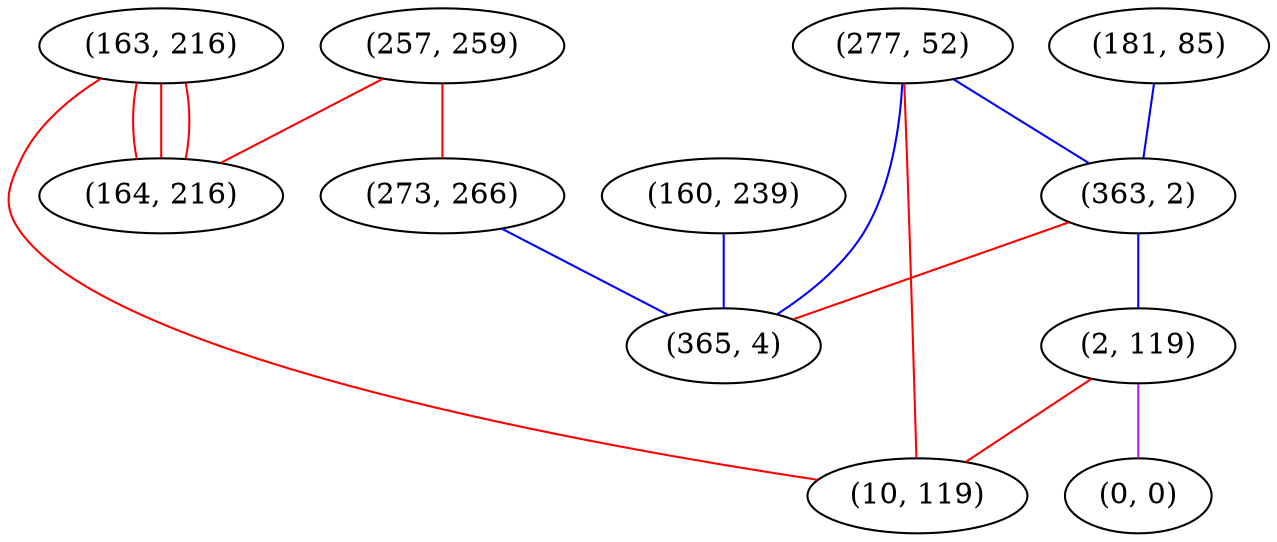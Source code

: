 graph "" {
"(163, 216)";
"(277, 52)";
"(257, 259)";
"(181, 85)";
"(160, 239)";
"(273, 266)";
"(363, 2)";
"(2, 119)";
"(0, 0)";
"(164, 216)";
"(10, 119)";
"(365, 4)";
"(163, 216)" -- "(10, 119)"  [color=red, key=0, weight=1];
"(163, 216)" -- "(164, 216)"  [color=red, key=0, weight=1];
"(163, 216)" -- "(164, 216)"  [color=red, key=1, weight=1];
"(163, 216)" -- "(164, 216)"  [color=red, key=2, weight=1];
"(277, 52)" -- "(10, 119)"  [color=red, key=0, weight=1];
"(277, 52)" -- "(363, 2)"  [color=blue, key=0, weight=3];
"(277, 52)" -- "(365, 4)"  [color=blue, key=0, weight=3];
"(257, 259)" -- "(273, 266)"  [color=red, key=0, weight=1];
"(257, 259)" -- "(164, 216)"  [color=red, key=0, weight=1];
"(181, 85)" -- "(363, 2)"  [color=blue, key=0, weight=3];
"(160, 239)" -- "(365, 4)"  [color=blue, key=0, weight=3];
"(273, 266)" -- "(365, 4)"  [color=blue, key=0, weight=3];
"(363, 2)" -- "(2, 119)"  [color=blue, key=0, weight=3];
"(363, 2)" -- "(365, 4)"  [color=red, key=0, weight=1];
"(2, 119)" -- "(10, 119)"  [color=red, key=0, weight=1];
"(2, 119)" -- "(0, 0)"  [color=purple, key=0, weight=4];
}
